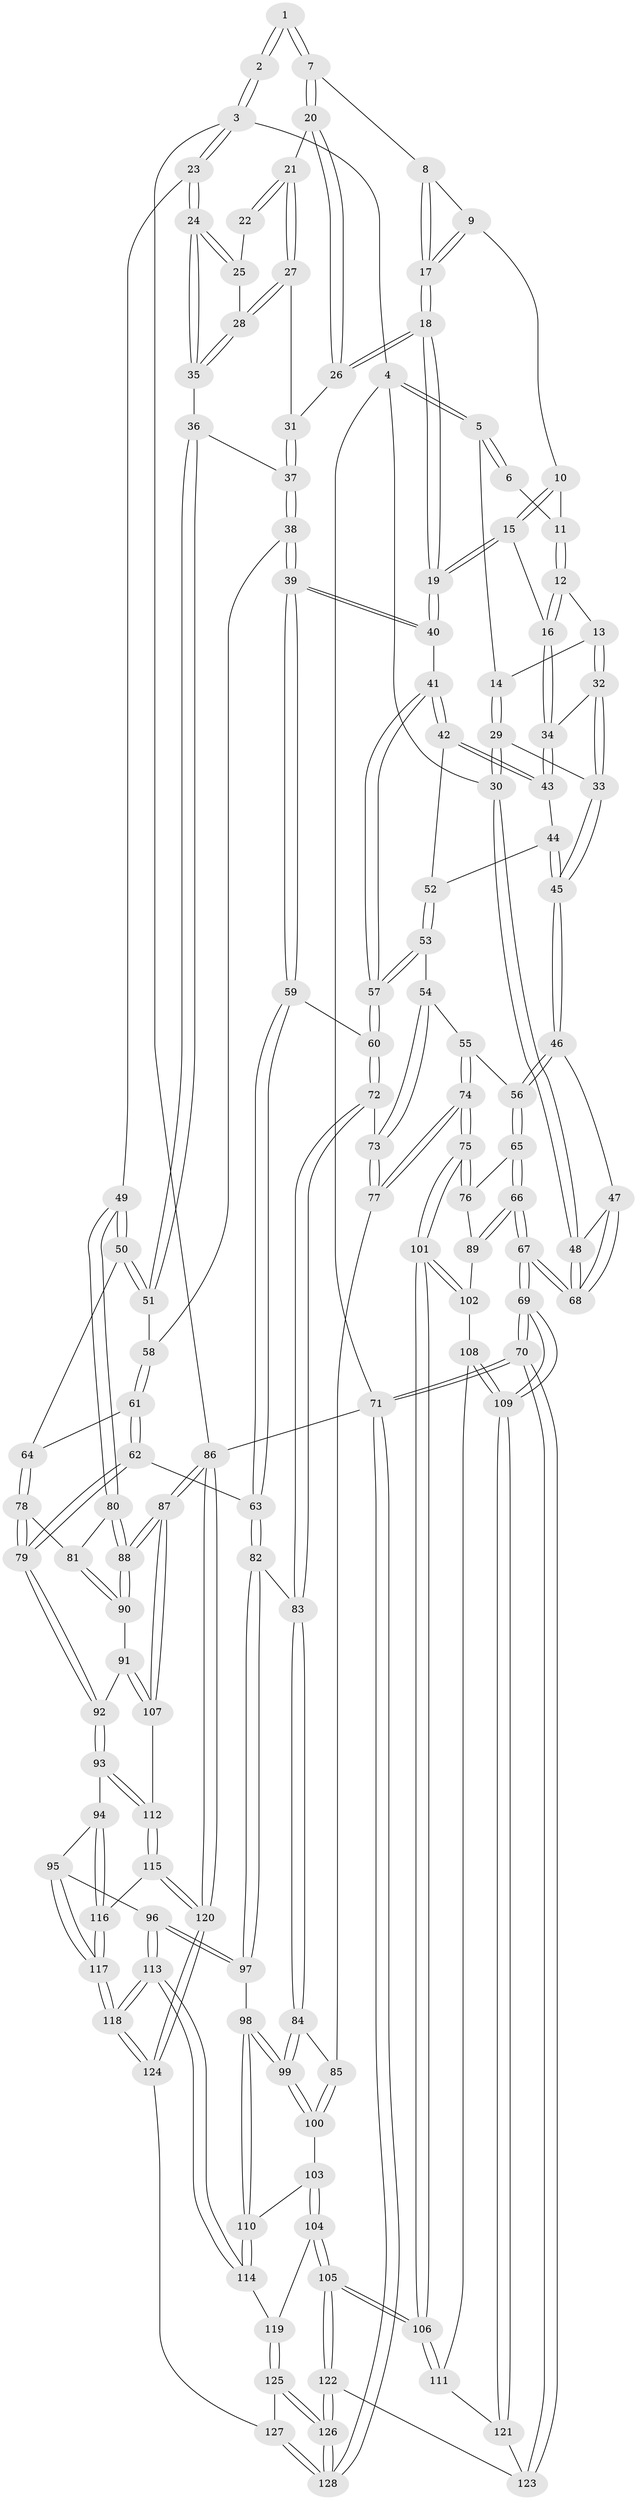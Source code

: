 // coarse degree distribution, {2: 0.06666666666666667, 4: 0.26666666666666666, 3: 0.6666666666666666}
// Generated by graph-tools (version 1.1) at 2025/38/03/04/25 23:38:25]
// undirected, 128 vertices, 317 edges
graph export_dot {
  node [color=gray90,style=filled];
  1 [pos="+0.6912079285043624+0"];
  2 [pos="+0.9615363273990291+0"];
  3 [pos="+1+0"];
  4 [pos="+0+0"];
  5 [pos="+0+0"];
  6 [pos="+0.41498824954237307+0"];
  7 [pos="+0.6347321166218114+0.017459879706283127"];
  8 [pos="+0.6039850448984171+0.040597154389505986"];
  9 [pos="+0.5211051423346315+0.052515122672147224"];
  10 [pos="+0.5128823479096216+0.05148805044335331"];
  11 [pos="+0.41639064351964183+0"];
  12 [pos="+0.36678017814338054+0.0966903256131016"];
  13 [pos="+0.30385792009574136+0.10819591272725766"];
  14 [pos="+0.27895916911333024+0.0951231548934459"];
  15 [pos="+0.4337327441318017+0.14697897122044445"];
  16 [pos="+0.41474113572065774+0.13619869886121513"];
  17 [pos="+0.5693528495976719+0.15548679351649966"];
  18 [pos="+0.566243161539395+0.18768791450463734"];
  19 [pos="+0.5059718213781398+0.2482869407274889"];
  20 [pos="+0.6855212752893565+0.10071567022113492"];
  21 [pos="+0.7253960172306182+0.1170458303185917"];
  22 [pos="+0.955713491719592+0"];
  23 [pos="+1+0.3188639368141842"];
  24 [pos="+1+0.29481372293089814"];
  25 [pos="+0.8717929884730298+0.06443898886615598"];
  26 [pos="+0.6096843294579194+0.17473983528647313"];
  27 [pos="+0.7559324286619531+0.15210886434433674"];
  28 [pos="+0.8128320438808001+0.19007440892458155"];
  29 [pos="+0.09437199206966437+0.1756491187254466"];
  30 [pos="+0+0"];
  31 [pos="+0.6648903098130802+0.19605824688828827"];
  32 [pos="+0.26951589563862266+0.20246913330603125"];
  33 [pos="+0.131221566667471+0.21953150432521595"];
  34 [pos="+0.30242225139582085+0.2588895240751485"];
  35 [pos="+0.8268971085985911+0.2379763786726061"];
  36 [pos="+0.8229840422520468+0.24256756528673393"];
  37 [pos="+0.7266306234094528+0.3399799669393964"];
  38 [pos="+0.7191489336384006+0.35050486244678286"];
  39 [pos="+0.631234424492666+0.3864822208605063"];
  40 [pos="+0.5056978726413134+0.31705930123933945"];
  41 [pos="+0.4741003232294469+0.3341897713244001"];
  42 [pos="+0.44987005015724185+0.329857425846531"];
  43 [pos="+0.31104782922509+0.2908660977495508"];
  44 [pos="+0.2111461707303664+0.36030402954131696"];
  45 [pos="+0.16650571861676286+0.3669745077529346"];
  46 [pos="+0.1415966353503733+0.40087648078016"];
  47 [pos="+0.1202943587855624+0.3965369673838002"];
  48 [pos="+0+0.1957071875695747"];
  49 [pos="+1+0.35998595043342696"];
  50 [pos="+0.9624914150172079+0.44113247836388153"];
  51 [pos="+0.8943550119434188+0.43372854355454316"];
  52 [pos="+0.2791982313224324+0.40587511370349644"];
  53 [pos="+0.3300242590843264+0.46602039004510504"];
  54 [pos="+0.24992239113884018+0.5130082134059436"];
  55 [pos="+0.2117481241704777+0.5279758529294888"];
  56 [pos="+0.14400842566282218+0.47509669965658957"];
  57 [pos="+0.4003710538730994+0.47593177778690565"];
  58 [pos="+0.8183093649349363+0.43624754707349583"];
  59 [pos="+0.6329674446093688+0.5061123340863622"];
  60 [pos="+0.4130331869376385+0.5397690186235824"];
  61 [pos="+0.8071575239003412+0.5468574825621514"];
  62 [pos="+0.6809285950770229+0.6030208652014818"];
  63 [pos="+0.6583793997242136+0.593427561113817"];
  64 [pos="+0.8724184410647464+0.5704526419162875"];
  65 [pos="+0.054631660014524366+0.5595507900024657"];
  66 [pos="+0+0.6214569602914063"];
  67 [pos="+0+0.6221443741982428"];
  68 [pos="+0+0.5278197509656539"];
  69 [pos="+0+0.8155063111770617"];
  70 [pos="+0+1"];
  71 [pos="+0+1"];
  72 [pos="+0.4100318528713147+0.5611398886942564"];
  73 [pos="+0.39030818533633166+0.5777723344916453"];
  74 [pos="+0.2616177506788301+0.6780223843336132"];
  75 [pos="+0.23501953283721527+0.7095281278351842"];
  76 [pos="+0.12853152032673995+0.643445678948364"];
  77 [pos="+0.3043073748151237+0.6669797428294396"];
  78 [pos="+0.9053674383001958+0.6293482662844622"];
  79 [pos="+0.7416196774022448+0.6881911124813893"];
  80 [pos="+1+0.4946640215577777"];
  81 [pos="+0.9154509184801689+0.6365771155958736"];
  82 [pos="+0.6135653899322283+0.6273218579829017"];
  83 [pos="+0.455285234213269+0.599875140796836"];
  84 [pos="+0.46552574301695676+0.7130067784553443"];
  85 [pos="+0.3718131080063915+0.7072863804789324"];
  86 [pos="+1+1"];
  87 [pos="+1+1"];
  88 [pos="+1+0.8137080649260706"];
  89 [pos="+0.03510215914491582+0.7114059206891348"];
  90 [pos="+0.9260420209331496+0.7074593548267097"];
  91 [pos="+0.9217935021463999+0.713194712523221"];
  92 [pos="+0.7533923093077889+0.732707739989076"];
  93 [pos="+0.7533024735969271+0.7340805414886029"];
  94 [pos="+0.6861335227148821+0.8005889304894015"];
  95 [pos="+0.6394198944588239+0.8135173881620906"];
  96 [pos="+0.6076593047378972+0.8000525077978945"];
  97 [pos="+0.550894742312377+0.7460444407086613"];
  98 [pos="+0.5178869570108755+0.755206016127544"];
  99 [pos="+0.5098907843812959+0.7496397447272813"];
  100 [pos="+0.3899203414998558+0.7667466481490564"];
  101 [pos="+0.21944912207451525+0.7557747108618054"];
  102 [pos="+0.06566549653570497+0.7347056424663032"];
  103 [pos="+0.3906532446584479+0.7816275539942353"];
  104 [pos="+0.2912393287400628+0.8641233910744474"];
  105 [pos="+0.242013265467411+0.8625646700746488"];
  106 [pos="+0.2244752456809748+0.8310192489308902"];
  107 [pos="+0.8973256682477002+0.8188701482109264"];
  108 [pos="+0.05423967793301424+0.78487877511949"];
  109 [pos="+0+0.8293292757400303"];
  110 [pos="+0.47172938560938515+0.8319623864816952"];
  111 [pos="+0.06902624465847991+0.8574947484534132"];
  112 [pos="+0.8302892145493325+0.83518384278504"];
  113 [pos="+0.5281886986587266+0.9413017454512344"];
  114 [pos="+0.45818885571259343+0.8935973988134396"];
  115 [pos="+0.8031724103805215+0.8959064499428633"];
  116 [pos="+0.7445986118167828+0.8973333999375132"];
  117 [pos="+0.6469248994748277+0.9624013438126867"];
  118 [pos="+0.6060821226976959+1"];
  119 [pos="+0.430751075016766+0.9020333879676052"];
  120 [pos="+1+1"];
  121 [pos="+0.06135713561745399+0.8624490597994273"];
  122 [pos="+0.20020677328131697+1"];
  123 [pos="+0.05786625255925383+0.9388475399771532"];
  124 [pos="+0.6315314271281668+1"];
  125 [pos="+0.42849914966361585+0.9079086553015517"];
  126 [pos="+0.21101324106733613+1"];
  127 [pos="+0.44398886651525404+1"];
  128 [pos="+0.2097657215663656+1"];
  1 -- 2;
  1 -- 2;
  1 -- 7;
  1 -- 7;
  2 -- 3;
  2 -- 3;
  3 -- 4;
  3 -- 23;
  3 -- 23;
  3 -- 86;
  4 -- 5;
  4 -- 5;
  4 -- 30;
  4 -- 71;
  5 -- 6;
  5 -- 6;
  5 -- 14;
  6 -- 11;
  7 -- 8;
  7 -- 20;
  7 -- 20;
  8 -- 9;
  8 -- 17;
  8 -- 17;
  9 -- 10;
  9 -- 17;
  9 -- 17;
  10 -- 11;
  10 -- 15;
  10 -- 15;
  11 -- 12;
  11 -- 12;
  12 -- 13;
  12 -- 16;
  12 -- 16;
  13 -- 14;
  13 -- 32;
  13 -- 32;
  14 -- 29;
  14 -- 29;
  15 -- 16;
  15 -- 19;
  15 -- 19;
  16 -- 34;
  16 -- 34;
  17 -- 18;
  17 -- 18;
  18 -- 19;
  18 -- 19;
  18 -- 26;
  18 -- 26;
  19 -- 40;
  19 -- 40;
  20 -- 21;
  20 -- 26;
  20 -- 26;
  21 -- 22;
  21 -- 22;
  21 -- 27;
  21 -- 27;
  22 -- 25;
  23 -- 24;
  23 -- 24;
  23 -- 49;
  24 -- 25;
  24 -- 25;
  24 -- 35;
  24 -- 35;
  25 -- 28;
  26 -- 31;
  27 -- 28;
  27 -- 28;
  27 -- 31;
  28 -- 35;
  28 -- 35;
  29 -- 30;
  29 -- 30;
  29 -- 33;
  30 -- 48;
  30 -- 48;
  31 -- 37;
  31 -- 37;
  32 -- 33;
  32 -- 33;
  32 -- 34;
  33 -- 45;
  33 -- 45;
  34 -- 43;
  34 -- 43;
  35 -- 36;
  36 -- 37;
  36 -- 51;
  36 -- 51;
  37 -- 38;
  37 -- 38;
  38 -- 39;
  38 -- 39;
  38 -- 58;
  39 -- 40;
  39 -- 40;
  39 -- 59;
  39 -- 59;
  40 -- 41;
  41 -- 42;
  41 -- 42;
  41 -- 57;
  41 -- 57;
  42 -- 43;
  42 -- 43;
  42 -- 52;
  43 -- 44;
  44 -- 45;
  44 -- 45;
  44 -- 52;
  45 -- 46;
  45 -- 46;
  46 -- 47;
  46 -- 56;
  46 -- 56;
  47 -- 48;
  47 -- 68;
  47 -- 68;
  48 -- 68;
  48 -- 68;
  49 -- 50;
  49 -- 50;
  49 -- 80;
  49 -- 80;
  50 -- 51;
  50 -- 51;
  50 -- 64;
  51 -- 58;
  52 -- 53;
  52 -- 53;
  53 -- 54;
  53 -- 57;
  53 -- 57;
  54 -- 55;
  54 -- 73;
  54 -- 73;
  55 -- 56;
  55 -- 74;
  55 -- 74;
  56 -- 65;
  56 -- 65;
  57 -- 60;
  57 -- 60;
  58 -- 61;
  58 -- 61;
  59 -- 60;
  59 -- 63;
  59 -- 63;
  60 -- 72;
  60 -- 72;
  61 -- 62;
  61 -- 62;
  61 -- 64;
  62 -- 63;
  62 -- 79;
  62 -- 79;
  63 -- 82;
  63 -- 82;
  64 -- 78;
  64 -- 78;
  65 -- 66;
  65 -- 66;
  65 -- 76;
  66 -- 67;
  66 -- 67;
  66 -- 89;
  66 -- 89;
  67 -- 68;
  67 -- 68;
  67 -- 69;
  67 -- 69;
  69 -- 70;
  69 -- 70;
  69 -- 109;
  69 -- 109;
  70 -- 71;
  70 -- 71;
  70 -- 123;
  70 -- 123;
  71 -- 128;
  71 -- 128;
  71 -- 86;
  72 -- 73;
  72 -- 83;
  72 -- 83;
  73 -- 77;
  73 -- 77;
  74 -- 75;
  74 -- 75;
  74 -- 77;
  74 -- 77;
  75 -- 76;
  75 -- 76;
  75 -- 101;
  75 -- 101;
  76 -- 89;
  77 -- 85;
  78 -- 79;
  78 -- 79;
  78 -- 81;
  79 -- 92;
  79 -- 92;
  80 -- 81;
  80 -- 88;
  80 -- 88;
  81 -- 90;
  81 -- 90;
  82 -- 83;
  82 -- 97;
  82 -- 97;
  83 -- 84;
  83 -- 84;
  84 -- 85;
  84 -- 99;
  84 -- 99;
  85 -- 100;
  85 -- 100;
  86 -- 87;
  86 -- 87;
  86 -- 120;
  86 -- 120;
  87 -- 88;
  87 -- 88;
  87 -- 107;
  87 -- 107;
  88 -- 90;
  88 -- 90;
  89 -- 102;
  90 -- 91;
  91 -- 92;
  91 -- 107;
  91 -- 107;
  92 -- 93;
  92 -- 93;
  93 -- 94;
  93 -- 112;
  93 -- 112;
  94 -- 95;
  94 -- 116;
  94 -- 116;
  95 -- 96;
  95 -- 117;
  95 -- 117;
  96 -- 97;
  96 -- 97;
  96 -- 113;
  96 -- 113;
  97 -- 98;
  98 -- 99;
  98 -- 99;
  98 -- 110;
  98 -- 110;
  99 -- 100;
  99 -- 100;
  100 -- 103;
  101 -- 102;
  101 -- 102;
  101 -- 106;
  101 -- 106;
  102 -- 108;
  103 -- 104;
  103 -- 104;
  103 -- 110;
  104 -- 105;
  104 -- 105;
  104 -- 119;
  105 -- 106;
  105 -- 106;
  105 -- 122;
  105 -- 122;
  106 -- 111;
  106 -- 111;
  107 -- 112;
  108 -- 109;
  108 -- 109;
  108 -- 111;
  109 -- 121;
  109 -- 121;
  110 -- 114;
  110 -- 114;
  111 -- 121;
  112 -- 115;
  112 -- 115;
  113 -- 114;
  113 -- 114;
  113 -- 118;
  113 -- 118;
  114 -- 119;
  115 -- 116;
  115 -- 120;
  115 -- 120;
  116 -- 117;
  116 -- 117;
  117 -- 118;
  117 -- 118;
  118 -- 124;
  118 -- 124;
  119 -- 125;
  119 -- 125;
  120 -- 124;
  120 -- 124;
  121 -- 123;
  122 -- 123;
  122 -- 126;
  122 -- 126;
  124 -- 127;
  125 -- 126;
  125 -- 126;
  125 -- 127;
  126 -- 128;
  126 -- 128;
  127 -- 128;
  127 -- 128;
}
